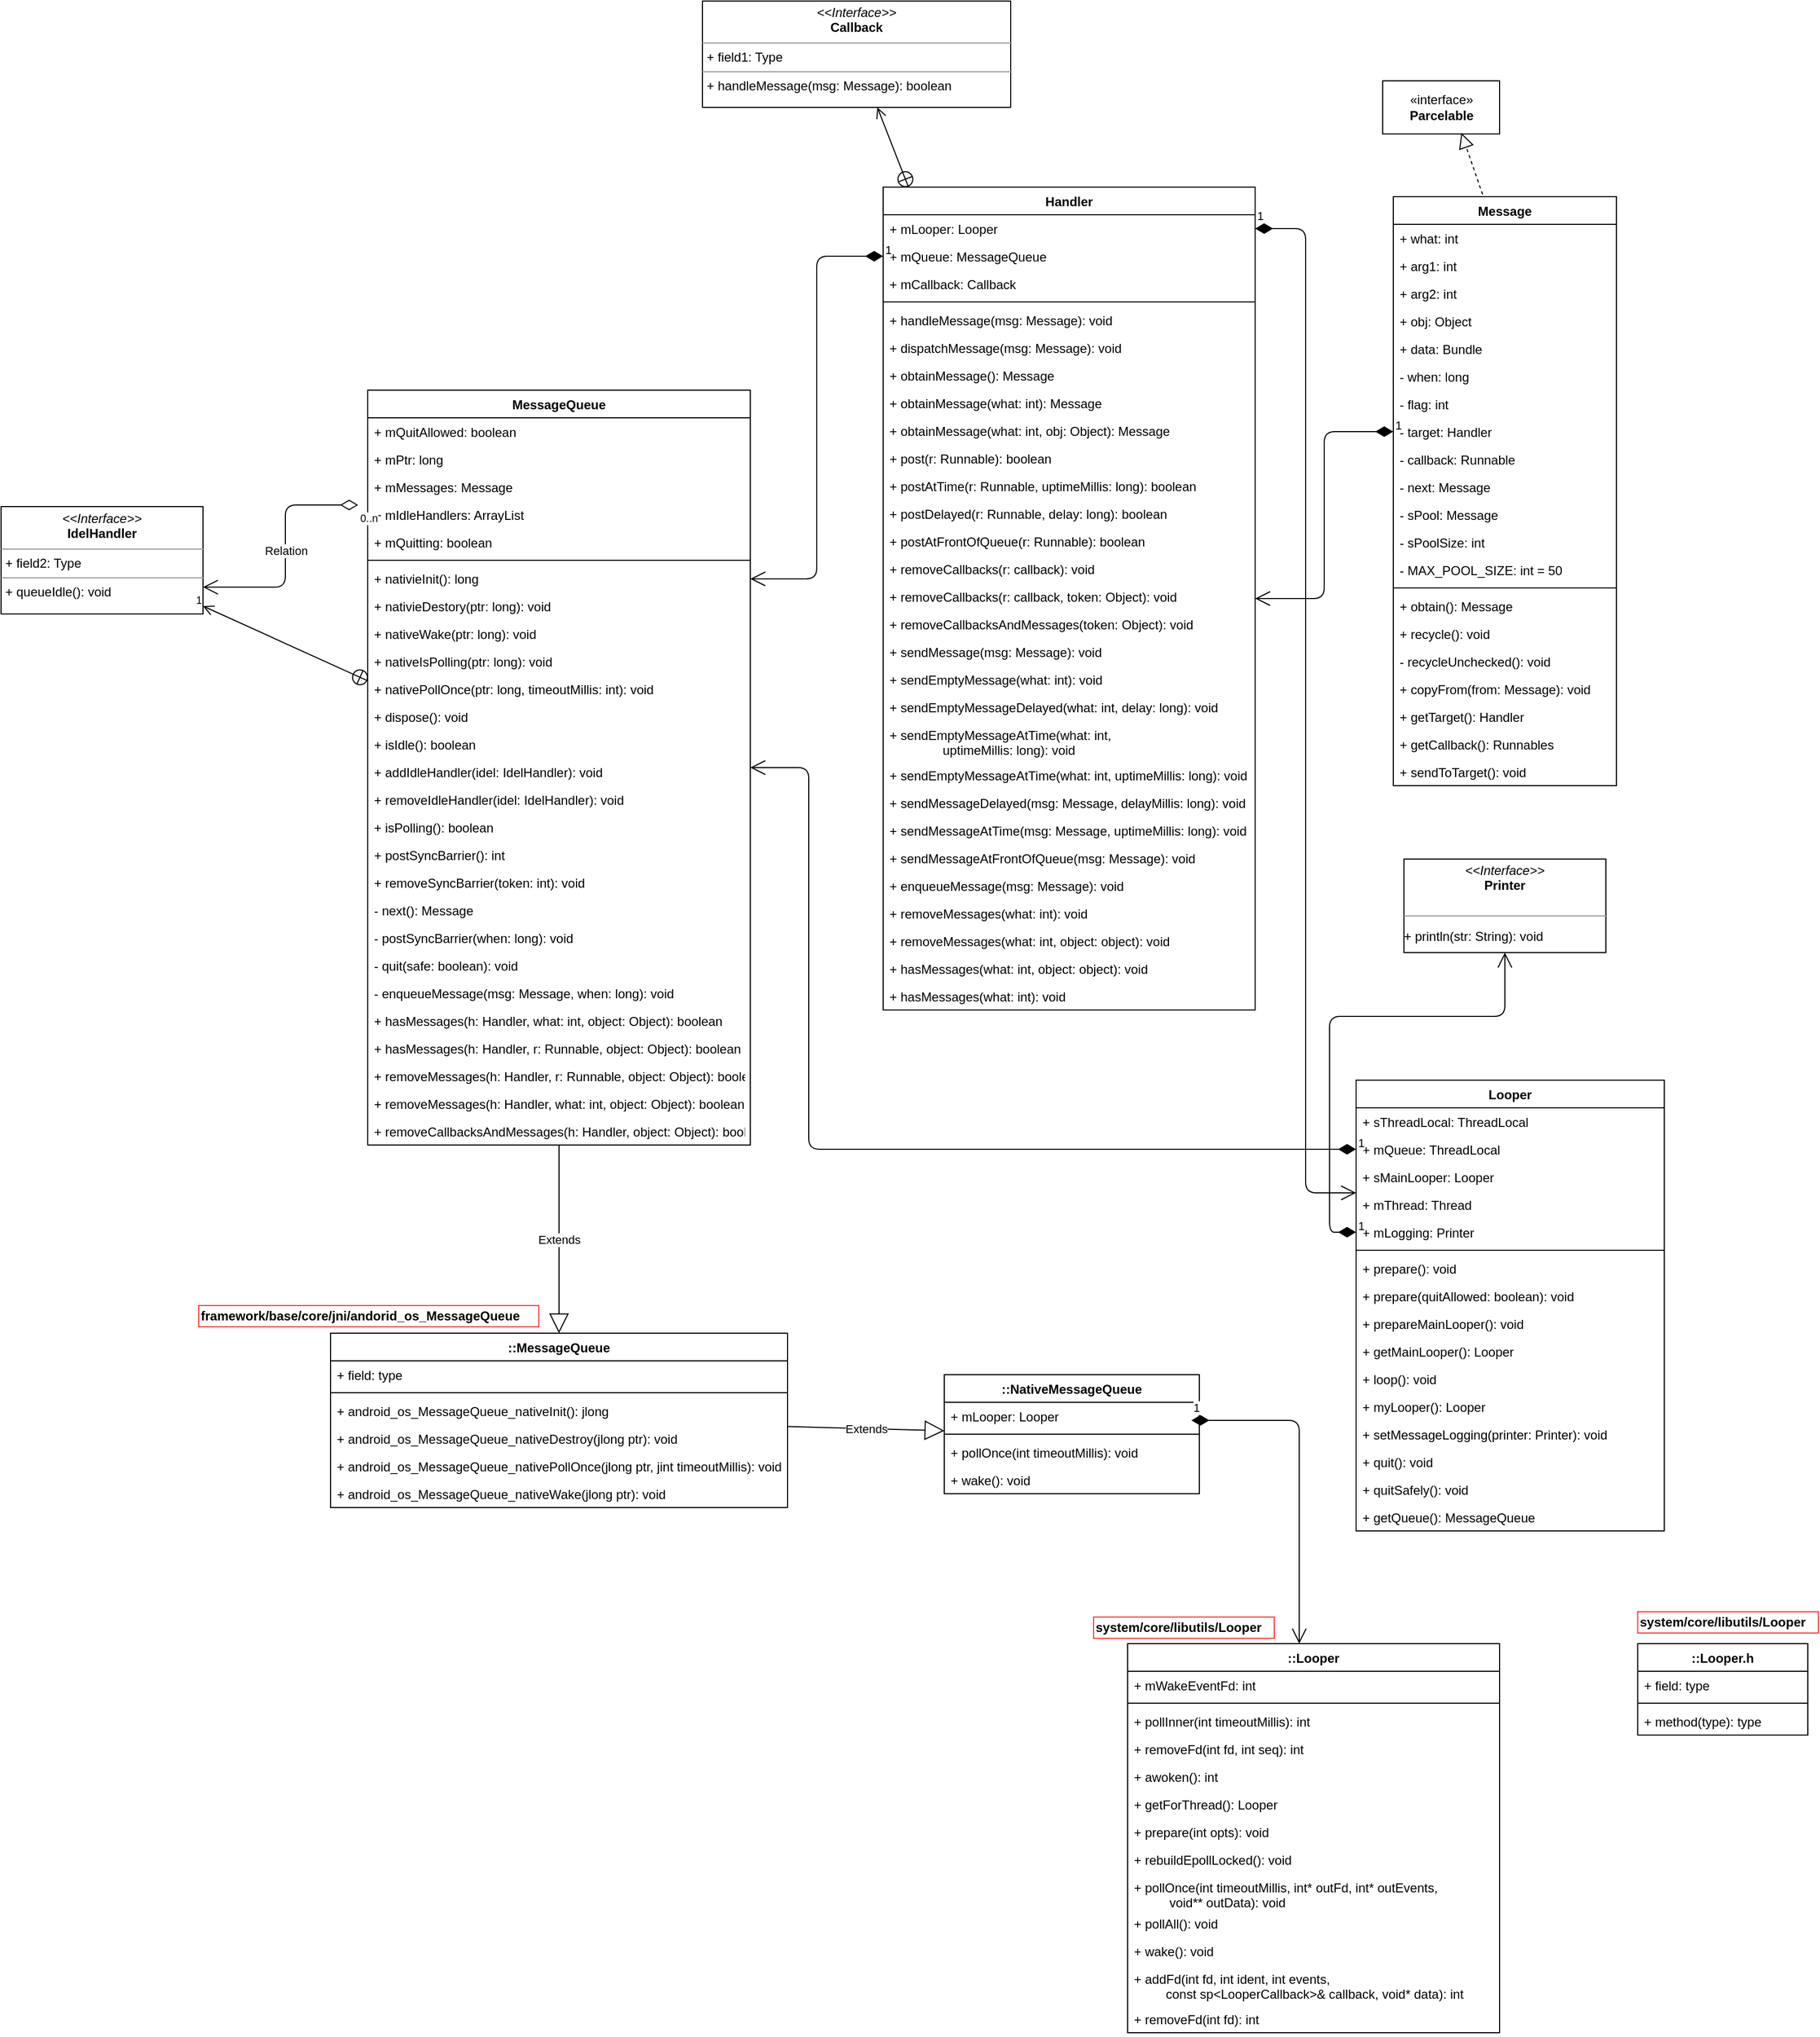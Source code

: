 <mxfile version="10.7.7" type="device"><diagram id="_y4gybsS4mkFORkBEuAh" name="Page-1"><mxGraphModel dx="2161" dy="2011" grid="1" gridSize="10" guides="1" tooltips="1" connect="1" arrows="1" fold="1" page="1" pageScale="1" pageWidth="827" pageHeight="1169" math="0" shadow="0"><root><mxCell id="0"/><mxCell id="1" parent="0"/><mxCell id="g-e6D-MaimBc_WFhMAzf-1" value="Handler" style="swimlane;fontStyle=1;align=center;verticalAlign=top;childLayout=stackLayout;horizontal=1;startSize=26;horizontalStack=0;resizeParent=1;resizeParentMax=0;resizeLast=0;collapsible=1;marginBottom=0;" vertex="1" parent="1"><mxGeometry x="70" y="30" width="350" height="774" as="geometry"/></mxCell><mxCell id="g-e6D-MaimBc_WFhMAzf-2" value="+ mLooper: Looper&#10;" style="text;strokeColor=none;fillColor=none;align=left;verticalAlign=top;spacingLeft=4;spacingRight=4;overflow=hidden;rotatable=0;points=[[0,0.5],[1,0.5]];portConstraint=eastwest;" vertex="1" parent="g-e6D-MaimBc_WFhMAzf-1"><mxGeometry y="26" width="350" height="26" as="geometry"/></mxCell><mxCell id="g-e6D-MaimBc_WFhMAzf-33" value="+ mQueue: MessageQueue&#10;" style="text;strokeColor=none;fillColor=none;align=left;verticalAlign=top;spacingLeft=4;spacingRight=4;overflow=hidden;rotatable=0;points=[[0,0.5],[1,0.5]];portConstraint=eastwest;" vertex="1" parent="g-e6D-MaimBc_WFhMAzf-1"><mxGeometry y="52" width="350" height="26" as="geometry"/></mxCell><mxCell id="g-e6D-MaimBc_WFhMAzf-34" value="+ mCallback: Callback&#10;" style="text;strokeColor=none;fillColor=none;align=left;verticalAlign=top;spacingLeft=4;spacingRight=4;overflow=hidden;rotatable=0;points=[[0,0.5],[1,0.5]];portConstraint=eastwest;" vertex="1" parent="g-e6D-MaimBc_WFhMAzf-1"><mxGeometry y="78" width="350" height="26" as="geometry"/></mxCell><mxCell id="g-e6D-MaimBc_WFhMAzf-3" value="" style="line;strokeWidth=1;fillColor=none;align=left;verticalAlign=middle;spacingTop=-1;spacingLeft=3;spacingRight=3;rotatable=0;labelPosition=right;points=[];portConstraint=eastwest;" vertex="1" parent="g-e6D-MaimBc_WFhMAzf-1"><mxGeometry y="104" width="350" height="8" as="geometry"/></mxCell><mxCell id="g-e6D-MaimBc_WFhMAzf-4" value="+ handleMessage(msg: Message): void" style="text;strokeColor=none;fillColor=none;align=left;verticalAlign=top;spacingLeft=4;spacingRight=4;overflow=hidden;rotatable=0;points=[[0,0.5],[1,0.5]];portConstraint=eastwest;" vertex="1" parent="g-e6D-MaimBc_WFhMAzf-1"><mxGeometry y="112" width="350" height="26" as="geometry"/></mxCell><mxCell id="g-e6D-MaimBc_WFhMAzf-32" value="+ dispatchMessage(msg: Message): void&#10;" style="text;strokeColor=none;fillColor=none;align=left;verticalAlign=top;spacingLeft=4;spacingRight=4;overflow=hidden;rotatable=0;points=[[0,0.5],[1,0.5]];portConstraint=eastwest;" vertex="1" parent="g-e6D-MaimBc_WFhMAzf-1"><mxGeometry y="138" width="350" height="26" as="geometry"/></mxCell><mxCell id="g-e6D-MaimBc_WFhMAzf-35" value="+ obtainMessage(): Message&#10;" style="text;strokeColor=none;fillColor=none;align=left;verticalAlign=top;spacingLeft=4;spacingRight=4;overflow=hidden;rotatable=0;points=[[0,0.5],[1,0.5]];portConstraint=eastwest;" vertex="1" parent="g-e6D-MaimBc_WFhMAzf-1"><mxGeometry y="164" width="350" height="26" as="geometry"/></mxCell><mxCell id="g-e6D-MaimBc_WFhMAzf-36" value="+ obtainMessage(what: int): Message&#10;" style="text;strokeColor=none;fillColor=none;align=left;verticalAlign=top;spacingLeft=4;spacingRight=4;overflow=hidden;rotatable=0;points=[[0,0.5],[1,0.5]];portConstraint=eastwest;" vertex="1" parent="g-e6D-MaimBc_WFhMAzf-1"><mxGeometry y="190" width="350" height="26" as="geometry"/></mxCell><mxCell id="g-e6D-MaimBc_WFhMAzf-37" value="+ obtainMessage(what: int, obj: Object): Message&#10;" style="text;strokeColor=none;fillColor=none;align=left;verticalAlign=top;spacingLeft=4;spacingRight=4;overflow=hidden;rotatable=0;points=[[0,0.5],[1,0.5]];portConstraint=eastwest;" vertex="1" parent="g-e6D-MaimBc_WFhMAzf-1"><mxGeometry y="216" width="350" height="26" as="geometry"/></mxCell><mxCell id="g-e6D-MaimBc_WFhMAzf-38" value="+ post(r: Runnable): boolean&#10;" style="text;strokeColor=none;fillColor=none;align=left;verticalAlign=top;spacingLeft=4;spacingRight=4;overflow=hidden;rotatable=0;points=[[0,0.5],[1,0.5]];portConstraint=eastwest;" vertex="1" parent="g-e6D-MaimBc_WFhMAzf-1"><mxGeometry y="242" width="350" height="26" as="geometry"/></mxCell><mxCell id="g-e6D-MaimBc_WFhMAzf-39" value="+ postAtTime(r: Runnable, uptimeMillis: long): boolean&#10;" style="text;strokeColor=none;fillColor=none;align=left;verticalAlign=top;spacingLeft=4;spacingRight=4;overflow=hidden;rotatable=0;points=[[0,0.5],[1,0.5]];portConstraint=eastwest;" vertex="1" parent="g-e6D-MaimBc_WFhMAzf-1"><mxGeometry y="268" width="350" height="26" as="geometry"/></mxCell><mxCell id="g-e6D-MaimBc_WFhMAzf-40" value="+ postDelayed(r: Runnable, delay: long): boolean&#10;" style="text;strokeColor=none;fillColor=none;align=left;verticalAlign=top;spacingLeft=4;spacingRight=4;overflow=hidden;rotatable=0;points=[[0,0.5],[1,0.5]];portConstraint=eastwest;" vertex="1" parent="g-e6D-MaimBc_WFhMAzf-1"><mxGeometry y="294" width="350" height="26" as="geometry"/></mxCell><mxCell id="g-e6D-MaimBc_WFhMAzf-41" value="+ postAtFrontOfQueue(r: Runnable): boolean&#10;" style="text;strokeColor=none;fillColor=none;align=left;verticalAlign=top;spacingLeft=4;spacingRight=4;overflow=hidden;rotatable=0;points=[[0,0.5],[1,0.5]];portConstraint=eastwest;" vertex="1" parent="g-e6D-MaimBc_WFhMAzf-1"><mxGeometry y="320" width="350" height="26" as="geometry"/></mxCell><mxCell id="g-e6D-MaimBc_WFhMAzf-42" value="+ removeCallbacks(r: callback): void&#10;" style="text;strokeColor=none;fillColor=none;align=left;verticalAlign=top;spacingLeft=4;spacingRight=4;overflow=hidden;rotatable=0;points=[[0,0.5],[1,0.5]];portConstraint=eastwest;" vertex="1" parent="g-e6D-MaimBc_WFhMAzf-1"><mxGeometry y="346" width="350" height="26" as="geometry"/></mxCell><mxCell id="g-e6D-MaimBc_WFhMAzf-43" value="+ removeCallbacks(r: callback, token: Object): void&#10;" style="text;strokeColor=none;fillColor=none;align=left;verticalAlign=top;spacingLeft=4;spacingRight=4;overflow=hidden;rotatable=0;points=[[0,0.5],[1,0.5]];portConstraint=eastwest;" vertex="1" parent="g-e6D-MaimBc_WFhMAzf-1"><mxGeometry y="372" width="350" height="26" as="geometry"/></mxCell><mxCell id="g-e6D-MaimBc_WFhMAzf-44" value="+ removeCallbacksAndMessages(token: Object): void&#10;" style="text;strokeColor=none;fillColor=none;align=left;verticalAlign=top;spacingLeft=4;spacingRight=4;overflow=hidden;rotatable=0;points=[[0,0.5],[1,0.5]];portConstraint=eastwest;" vertex="1" parent="g-e6D-MaimBc_WFhMAzf-1"><mxGeometry y="398" width="350" height="26" as="geometry"/></mxCell><mxCell id="g-e6D-MaimBc_WFhMAzf-45" value="+ sendMessage(msg: Message): void&#10;" style="text;strokeColor=none;fillColor=none;align=left;verticalAlign=top;spacingLeft=4;spacingRight=4;overflow=hidden;rotatable=0;points=[[0,0.5],[1,0.5]];portConstraint=eastwest;" vertex="1" parent="g-e6D-MaimBc_WFhMAzf-1"><mxGeometry y="424" width="350" height="26" as="geometry"/></mxCell><mxCell id="g-e6D-MaimBc_WFhMAzf-46" value="+ sendEmptyMessage(what: int): void&#10;" style="text;strokeColor=none;fillColor=none;align=left;verticalAlign=top;spacingLeft=4;spacingRight=4;overflow=hidden;rotatable=0;points=[[0,0.5],[1,0.5]];portConstraint=eastwest;" vertex="1" parent="g-e6D-MaimBc_WFhMAzf-1"><mxGeometry y="450" width="350" height="26" as="geometry"/></mxCell><mxCell id="g-e6D-MaimBc_WFhMAzf-47" value="+ sendEmptyMessageDelayed(what: int, delay: long): void&#10;" style="text;strokeColor=none;fillColor=none;align=left;verticalAlign=top;spacingLeft=4;spacingRight=4;overflow=hidden;rotatable=0;points=[[0,0.5],[1,0.5]];portConstraint=eastwest;" vertex="1" parent="g-e6D-MaimBc_WFhMAzf-1"><mxGeometry y="476" width="350" height="26" as="geometry"/></mxCell><mxCell id="g-e6D-MaimBc_WFhMAzf-48" value="+ sendEmptyMessageAtTime(what: int,&#10;               uptimeMillis: long): void&#10;" style="text;strokeColor=none;fillColor=none;align=left;verticalAlign=top;spacingLeft=4;spacingRight=4;overflow=hidden;rotatable=0;points=[[0,0.5],[1,0.5]];portConstraint=eastwest;" vertex="1" parent="g-e6D-MaimBc_WFhMAzf-1"><mxGeometry y="502" width="350" height="38" as="geometry"/></mxCell><mxCell id="g-e6D-MaimBc_WFhMAzf-49" value="+ sendEmptyMessageAtTime(what: int, uptimeMillis: long): void&#10;" style="text;strokeColor=none;fillColor=none;align=left;verticalAlign=top;spacingLeft=4;spacingRight=4;overflow=hidden;rotatable=0;points=[[0,0.5],[1,0.5]];portConstraint=eastwest;" vertex="1" parent="g-e6D-MaimBc_WFhMAzf-1"><mxGeometry y="540" width="350" height="26" as="geometry"/></mxCell><mxCell id="g-e6D-MaimBc_WFhMAzf-50" value="+ sendMessageDelayed(msg: Message, delayMillis: long): void&#10;" style="text;strokeColor=none;fillColor=none;align=left;verticalAlign=top;spacingLeft=4;spacingRight=4;overflow=hidden;rotatable=0;points=[[0,0.5],[1,0.5]];portConstraint=eastwest;" vertex="1" parent="g-e6D-MaimBc_WFhMAzf-1"><mxGeometry y="566" width="350" height="26" as="geometry"/></mxCell><mxCell id="g-e6D-MaimBc_WFhMAzf-51" value="+ sendMessageAtTime(msg: Message, uptimeMillis: long): void&#10;" style="text;strokeColor=none;fillColor=none;align=left;verticalAlign=top;spacingLeft=4;spacingRight=4;overflow=hidden;rotatable=0;points=[[0,0.5],[1,0.5]];portConstraint=eastwest;" vertex="1" parent="g-e6D-MaimBc_WFhMAzf-1"><mxGeometry y="592" width="350" height="26" as="geometry"/></mxCell><mxCell id="g-e6D-MaimBc_WFhMAzf-52" value="+ sendMessageAtFrontOfQueue(msg: Message): void&#10;" style="text;strokeColor=none;fillColor=none;align=left;verticalAlign=top;spacingLeft=4;spacingRight=4;overflow=hidden;rotatable=0;points=[[0,0.5],[1,0.5]];portConstraint=eastwest;" vertex="1" parent="g-e6D-MaimBc_WFhMAzf-1"><mxGeometry y="618" width="350" height="26" as="geometry"/></mxCell><mxCell id="g-e6D-MaimBc_WFhMAzf-53" value="+ enqueueMessage(msg: Message): void&#10;" style="text;strokeColor=none;fillColor=none;align=left;verticalAlign=top;spacingLeft=4;spacingRight=4;overflow=hidden;rotatable=0;points=[[0,0.5],[1,0.5]];portConstraint=eastwest;" vertex="1" parent="g-e6D-MaimBc_WFhMAzf-1"><mxGeometry y="644" width="350" height="26" as="geometry"/></mxCell><mxCell id="g-e6D-MaimBc_WFhMAzf-54" value="+ removeMessages(what: int): void&#10;" style="text;strokeColor=none;fillColor=none;align=left;verticalAlign=top;spacingLeft=4;spacingRight=4;overflow=hidden;rotatable=0;points=[[0,0.5],[1,0.5]];portConstraint=eastwest;" vertex="1" parent="g-e6D-MaimBc_WFhMAzf-1"><mxGeometry y="670" width="350" height="26" as="geometry"/></mxCell><mxCell id="g-e6D-MaimBc_WFhMAzf-55" value="+ removeMessages(what: int, object: object): void&#10;" style="text;strokeColor=none;fillColor=none;align=left;verticalAlign=top;spacingLeft=4;spacingRight=4;overflow=hidden;rotatable=0;points=[[0,0.5],[1,0.5]];portConstraint=eastwest;" vertex="1" parent="g-e6D-MaimBc_WFhMAzf-1"><mxGeometry y="696" width="350" height="26" as="geometry"/></mxCell><mxCell id="g-e6D-MaimBc_WFhMAzf-56" value="+ hasMessages(what: int, object: object): void&#10;" style="text;strokeColor=none;fillColor=none;align=left;verticalAlign=top;spacingLeft=4;spacingRight=4;overflow=hidden;rotatable=0;points=[[0,0.5],[1,0.5]];portConstraint=eastwest;" vertex="1" parent="g-e6D-MaimBc_WFhMAzf-1"><mxGeometry y="722" width="350" height="26" as="geometry"/></mxCell><mxCell id="g-e6D-MaimBc_WFhMAzf-57" value="+ hasMessages(what: int): void&#10;" style="text;strokeColor=none;fillColor=none;align=left;verticalAlign=top;spacingLeft=4;spacingRight=4;overflow=hidden;rotatable=0;points=[[0,0.5],[1,0.5]];portConstraint=eastwest;" vertex="1" parent="g-e6D-MaimBc_WFhMAzf-1"><mxGeometry y="748" width="350" height="26" as="geometry"/></mxCell><mxCell id="g-e6D-MaimBc_WFhMAzf-5" value="Message" style="swimlane;fontStyle=1;align=center;verticalAlign=top;childLayout=stackLayout;horizontal=1;startSize=26;horizontalStack=0;resizeParent=1;resizeParentMax=0;resizeLast=0;collapsible=1;marginBottom=0;" vertex="1" parent="1"><mxGeometry x="550" y="39" width="210" height="554" as="geometry"/></mxCell><mxCell id="g-e6D-MaimBc_WFhMAzf-6" value="+ what: int" style="text;strokeColor=none;fillColor=none;align=left;verticalAlign=top;spacingLeft=4;spacingRight=4;overflow=hidden;rotatable=0;points=[[0,0.5],[1,0.5]];portConstraint=eastwest;" vertex="1" parent="g-e6D-MaimBc_WFhMAzf-5"><mxGeometry y="26" width="210" height="26" as="geometry"/></mxCell><mxCell id="g-e6D-MaimBc_WFhMAzf-58" value="+ arg1: int" style="text;strokeColor=none;fillColor=none;align=left;verticalAlign=top;spacingLeft=4;spacingRight=4;overflow=hidden;rotatable=0;points=[[0,0.5],[1,0.5]];portConstraint=eastwest;" vertex="1" parent="g-e6D-MaimBc_WFhMAzf-5"><mxGeometry y="52" width="210" height="26" as="geometry"/></mxCell><mxCell id="g-e6D-MaimBc_WFhMAzf-59" value="+ arg2: int" style="text;strokeColor=none;fillColor=none;align=left;verticalAlign=top;spacingLeft=4;spacingRight=4;overflow=hidden;rotatable=0;points=[[0,0.5],[1,0.5]];portConstraint=eastwest;" vertex="1" parent="g-e6D-MaimBc_WFhMAzf-5"><mxGeometry y="78" width="210" height="26" as="geometry"/></mxCell><mxCell id="g-e6D-MaimBc_WFhMAzf-60" value="+ obj: Object" style="text;strokeColor=none;fillColor=none;align=left;verticalAlign=top;spacingLeft=4;spacingRight=4;overflow=hidden;rotatable=0;points=[[0,0.5],[1,0.5]];portConstraint=eastwest;" vertex="1" parent="g-e6D-MaimBc_WFhMAzf-5"><mxGeometry y="104" width="210" height="26" as="geometry"/></mxCell><mxCell id="g-e6D-MaimBc_WFhMAzf-75" value="+ data: Bundle&#10;" style="text;strokeColor=none;fillColor=none;align=left;verticalAlign=top;spacingLeft=4;spacingRight=4;overflow=hidden;rotatable=0;points=[[0,0.5],[1,0.5]];portConstraint=eastwest;" vertex="1" parent="g-e6D-MaimBc_WFhMAzf-5"><mxGeometry y="130" width="210" height="26" as="geometry"/></mxCell><mxCell id="g-e6D-MaimBc_WFhMAzf-61" value="- when: long" style="text;strokeColor=none;fillColor=none;align=left;verticalAlign=top;spacingLeft=4;spacingRight=4;overflow=hidden;rotatable=0;points=[[0,0.5],[1,0.5]];portConstraint=eastwest;" vertex="1" parent="g-e6D-MaimBc_WFhMAzf-5"><mxGeometry y="156" width="210" height="26" as="geometry"/></mxCell><mxCell id="g-e6D-MaimBc_WFhMAzf-62" value="- flag: int" style="text;strokeColor=none;fillColor=none;align=left;verticalAlign=top;spacingLeft=4;spacingRight=4;overflow=hidden;rotatable=0;points=[[0,0.5],[1,0.5]];portConstraint=eastwest;" vertex="1" parent="g-e6D-MaimBc_WFhMAzf-5"><mxGeometry y="182" width="210" height="26" as="geometry"/></mxCell><mxCell id="g-e6D-MaimBc_WFhMAzf-63" value="- target: Handler" style="text;strokeColor=none;fillColor=none;align=left;verticalAlign=top;spacingLeft=4;spacingRight=4;overflow=hidden;rotatable=0;points=[[0,0.5],[1,0.5]];portConstraint=eastwest;" vertex="1" parent="g-e6D-MaimBc_WFhMAzf-5"><mxGeometry y="208" width="210" height="26" as="geometry"/></mxCell><mxCell id="g-e6D-MaimBc_WFhMAzf-64" value="- callback: Runnable" style="text;strokeColor=none;fillColor=none;align=left;verticalAlign=top;spacingLeft=4;spacingRight=4;overflow=hidden;rotatable=0;points=[[0,0.5],[1,0.5]];portConstraint=eastwest;" vertex="1" parent="g-e6D-MaimBc_WFhMAzf-5"><mxGeometry y="234" width="210" height="26" as="geometry"/></mxCell><mxCell id="g-e6D-MaimBc_WFhMAzf-65" value="- next: Message" style="text;strokeColor=none;fillColor=none;align=left;verticalAlign=top;spacingLeft=4;spacingRight=4;overflow=hidden;rotatable=0;points=[[0,0.5],[1,0.5]];portConstraint=eastwest;" vertex="1" parent="g-e6D-MaimBc_WFhMAzf-5"><mxGeometry y="260" width="210" height="26" as="geometry"/></mxCell><mxCell id="g-e6D-MaimBc_WFhMAzf-66" value="- sPool: Message" style="text;strokeColor=none;fillColor=none;align=left;verticalAlign=top;spacingLeft=4;spacingRight=4;overflow=hidden;rotatable=0;points=[[0,0.5],[1,0.5]];portConstraint=eastwest;" vertex="1" parent="g-e6D-MaimBc_WFhMAzf-5"><mxGeometry y="286" width="210" height="26" as="geometry"/></mxCell><mxCell id="g-e6D-MaimBc_WFhMAzf-67" value="- sPoolSize: int" style="text;strokeColor=none;fillColor=none;align=left;verticalAlign=top;spacingLeft=4;spacingRight=4;overflow=hidden;rotatable=0;points=[[0,0.5],[1,0.5]];portConstraint=eastwest;" vertex="1" parent="g-e6D-MaimBc_WFhMAzf-5"><mxGeometry y="312" width="210" height="26" as="geometry"/></mxCell><mxCell id="g-e6D-MaimBc_WFhMAzf-68" value="- MAX_POOL_SIZE: int = 50" style="text;strokeColor=none;fillColor=none;align=left;verticalAlign=top;spacingLeft=4;spacingRight=4;overflow=hidden;rotatable=0;points=[[0,0.5],[1,0.5]];portConstraint=eastwest;" vertex="1" parent="g-e6D-MaimBc_WFhMAzf-5"><mxGeometry y="338" width="210" height="26" as="geometry"/></mxCell><mxCell id="g-e6D-MaimBc_WFhMAzf-7" value="" style="line;strokeWidth=1;fillColor=none;align=left;verticalAlign=middle;spacingTop=-1;spacingLeft=3;spacingRight=3;rotatable=0;labelPosition=right;points=[];portConstraint=eastwest;" vertex="1" parent="g-e6D-MaimBc_WFhMAzf-5"><mxGeometry y="364" width="210" height="8" as="geometry"/></mxCell><mxCell id="g-e6D-MaimBc_WFhMAzf-8" value="+ obtain(): Message&#10;" style="text;strokeColor=none;fillColor=none;align=left;verticalAlign=top;spacingLeft=4;spacingRight=4;overflow=hidden;rotatable=0;points=[[0,0.5],[1,0.5]];portConstraint=eastwest;" vertex="1" parent="g-e6D-MaimBc_WFhMAzf-5"><mxGeometry y="372" width="210" height="26" as="geometry"/></mxCell><mxCell id="g-e6D-MaimBc_WFhMAzf-69" value="+ recycle(): void&#10;" style="text;strokeColor=none;fillColor=none;align=left;verticalAlign=top;spacingLeft=4;spacingRight=4;overflow=hidden;rotatable=0;points=[[0,0.5],[1,0.5]];portConstraint=eastwest;" vertex="1" parent="g-e6D-MaimBc_WFhMAzf-5"><mxGeometry y="398" width="210" height="26" as="geometry"/></mxCell><mxCell id="g-e6D-MaimBc_WFhMAzf-70" value="- recycleUnchecked(): void&#10;" style="text;strokeColor=none;fillColor=none;align=left;verticalAlign=top;spacingLeft=4;spacingRight=4;overflow=hidden;rotatable=0;points=[[0,0.5],[1,0.5]];portConstraint=eastwest;" vertex="1" parent="g-e6D-MaimBc_WFhMAzf-5"><mxGeometry y="424" width="210" height="26" as="geometry"/></mxCell><mxCell id="g-e6D-MaimBc_WFhMAzf-72" value="+ copyFrom(from: Message): void&#10;" style="text;strokeColor=none;fillColor=none;align=left;verticalAlign=top;spacingLeft=4;spacingRight=4;overflow=hidden;rotatable=0;points=[[0,0.5],[1,0.5]];portConstraint=eastwest;" vertex="1" parent="g-e6D-MaimBc_WFhMAzf-5"><mxGeometry y="450" width="210" height="26" as="geometry"/></mxCell><mxCell id="g-e6D-MaimBc_WFhMAzf-73" value="+ getTarget(): Handler&#10;" style="text;strokeColor=none;fillColor=none;align=left;verticalAlign=top;spacingLeft=4;spacingRight=4;overflow=hidden;rotatable=0;points=[[0,0.5],[1,0.5]];portConstraint=eastwest;" vertex="1" parent="g-e6D-MaimBc_WFhMAzf-5"><mxGeometry y="476" width="210" height="26" as="geometry"/></mxCell><mxCell id="g-e6D-MaimBc_WFhMAzf-74" value="+ getCallback(): Runnables&#10;" style="text;strokeColor=none;fillColor=none;align=left;verticalAlign=top;spacingLeft=4;spacingRight=4;overflow=hidden;rotatable=0;points=[[0,0.5],[1,0.5]];portConstraint=eastwest;" vertex="1" parent="g-e6D-MaimBc_WFhMAzf-5"><mxGeometry y="502" width="210" height="26" as="geometry"/></mxCell><mxCell id="g-e6D-MaimBc_WFhMAzf-76" value="+ sendToTarget(): void&#10;" style="text;strokeColor=none;fillColor=none;align=left;verticalAlign=top;spacingLeft=4;spacingRight=4;overflow=hidden;rotatable=0;points=[[0,0.5],[1,0.5]];portConstraint=eastwest;" vertex="1" parent="g-e6D-MaimBc_WFhMAzf-5"><mxGeometry y="528" width="210" height="26" as="geometry"/></mxCell><mxCell id="g-e6D-MaimBc_WFhMAzf-9" value="MessageQueue" style="swimlane;fontStyle=1;align=center;verticalAlign=top;childLayout=stackLayout;horizontal=1;startSize=26;horizontalStack=0;resizeParent=1;resizeParentMax=0;resizeLast=0;collapsible=1;marginBottom=0;" vertex="1" parent="1"><mxGeometry x="-415" y="221" width="360" height="710" as="geometry"/></mxCell><mxCell id="g-e6D-MaimBc_WFhMAzf-10" value="+ mQuitAllowed: boolean&#10;" style="text;strokeColor=none;fillColor=none;align=left;verticalAlign=top;spacingLeft=4;spacingRight=4;overflow=hidden;rotatable=0;points=[[0,0.5],[1,0.5]];portConstraint=eastwest;" vertex="1" parent="g-e6D-MaimBc_WFhMAzf-9"><mxGeometry y="26" width="360" height="26" as="geometry"/></mxCell><mxCell id="g-e6D-MaimBc_WFhMAzf-82" value="+ mPtr: long&#10;" style="text;strokeColor=none;fillColor=none;align=left;verticalAlign=top;spacingLeft=4;spacingRight=4;overflow=hidden;rotatable=0;points=[[0,0.5],[1,0.5]];portConstraint=eastwest;" vertex="1" parent="g-e6D-MaimBc_WFhMAzf-9"><mxGeometry y="52" width="360" height="26" as="geometry"/></mxCell><mxCell id="g-e6D-MaimBc_WFhMAzf-83" value="+ mMessages: Message&#10;" style="text;strokeColor=none;fillColor=none;align=left;verticalAlign=top;spacingLeft=4;spacingRight=4;overflow=hidden;rotatable=0;points=[[0,0.5],[1,0.5]];portConstraint=eastwest;" vertex="1" parent="g-e6D-MaimBc_WFhMAzf-9"><mxGeometry y="78" width="360" height="26" as="geometry"/></mxCell><mxCell id="g-e6D-MaimBc_WFhMAzf-90" value="+ mIdleHandlers: ArrayList&#10;" style="text;strokeColor=none;fillColor=none;align=left;verticalAlign=top;spacingLeft=4;spacingRight=4;overflow=hidden;rotatable=0;points=[[0,0.5],[1,0.5]];portConstraint=eastwest;" vertex="1" parent="g-e6D-MaimBc_WFhMAzf-9"><mxGeometry y="104" width="360" height="26" as="geometry"/></mxCell><mxCell id="g-e6D-MaimBc_WFhMAzf-86" value="+ mQuitting: boolean&#10;" style="text;strokeColor=none;fillColor=none;align=left;verticalAlign=top;spacingLeft=4;spacingRight=4;overflow=hidden;rotatable=0;points=[[0,0.5],[1,0.5]];portConstraint=eastwest;" vertex="1" parent="g-e6D-MaimBc_WFhMAzf-9"><mxGeometry y="130" width="360" height="26" as="geometry"/></mxCell><mxCell id="g-e6D-MaimBc_WFhMAzf-11" value="" style="line;strokeWidth=1;fillColor=none;align=left;verticalAlign=middle;spacingTop=-1;spacingLeft=3;spacingRight=3;rotatable=0;labelPosition=right;points=[];portConstraint=eastwest;" vertex="1" parent="g-e6D-MaimBc_WFhMAzf-9"><mxGeometry y="156" width="360" height="8" as="geometry"/></mxCell><mxCell id="g-e6D-MaimBc_WFhMAzf-12" value="+ nativieInit(): long" style="text;strokeColor=none;fillColor=none;align=left;verticalAlign=top;spacingLeft=4;spacingRight=4;overflow=hidden;rotatable=0;points=[[0,0.5],[1,0.5]];portConstraint=eastwest;" vertex="1" parent="g-e6D-MaimBc_WFhMAzf-9"><mxGeometry y="164" width="360" height="26" as="geometry"/></mxCell><mxCell id="g-e6D-MaimBc_WFhMAzf-91" value="+ nativieDestory(ptr: long): void" style="text;strokeColor=none;fillColor=none;align=left;verticalAlign=top;spacingLeft=4;spacingRight=4;overflow=hidden;rotatable=0;points=[[0,0.5],[1,0.5]];portConstraint=eastwest;" vertex="1" parent="g-e6D-MaimBc_WFhMAzf-9"><mxGeometry y="190" width="360" height="26" as="geometry"/></mxCell><mxCell id="g-e6D-MaimBc_WFhMAzf-93" value="+ nativeWake(ptr: long): void&#10;" style="text;strokeColor=none;fillColor=none;align=left;verticalAlign=top;spacingLeft=4;spacingRight=4;overflow=hidden;rotatable=0;points=[[0,0.5],[1,0.5]];portConstraint=eastwest;" vertex="1" parent="g-e6D-MaimBc_WFhMAzf-9"><mxGeometry y="216" width="360" height="26" as="geometry"/></mxCell><mxCell id="g-e6D-MaimBc_WFhMAzf-94" value="+ nativeIsPolling(ptr: long): void&#10;" style="text;strokeColor=none;fillColor=none;align=left;verticalAlign=top;spacingLeft=4;spacingRight=4;overflow=hidden;rotatable=0;points=[[0,0.5],[1,0.5]];portConstraint=eastwest;" vertex="1" parent="g-e6D-MaimBc_WFhMAzf-9"><mxGeometry y="242" width="360" height="26" as="geometry"/></mxCell><mxCell id="g-e6D-MaimBc_WFhMAzf-92" value="+ nativePollOnce(ptr: long, timeoutMillis: int): void&#10;" style="text;strokeColor=none;fillColor=none;align=left;verticalAlign=top;spacingLeft=4;spacingRight=4;overflow=hidden;rotatable=0;points=[[0,0.5],[1,0.5]];portConstraint=eastwest;" vertex="1" parent="g-e6D-MaimBc_WFhMAzf-9"><mxGeometry y="268" width="360" height="26" as="geometry"/></mxCell><mxCell id="g-e6D-MaimBc_WFhMAzf-95" value="+ dispose(): void&#10;" style="text;strokeColor=none;fillColor=none;align=left;verticalAlign=top;spacingLeft=4;spacingRight=4;overflow=hidden;rotatable=0;points=[[0,0.5],[1,0.5]];portConstraint=eastwest;" vertex="1" parent="g-e6D-MaimBc_WFhMAzf-9"><mxGeometry y="294" width="360" height="26" as="geometry"/></mxCell><mxCell id="g-e6D-MaimBc_WFhMAzf-96" value="+ isIdle(): boolean&#10;" style="text;strokeColor=none;fillColor=none;align=left;verticalAlign=top;spacingLeft=4;spacingRight=4;overflow=hidden;rotatable=0;points=[[0,0.5],[1,0.5]];portConstraint=eastwest;" vertex="1" parent="g-e6D-MaimBc_WFhMAzf-9"><mxGeometry y="320" width="360" height="26" as="geometry"/></mxCell><mxCell id="g-e6D-MaimBc_WFhMAzf-97" value="+ addIdleHandler(idel: IdelHandler): void&#10;" style="text;strokeColor=none;fillColor=none;align=left;verticalAlign=top;spacingLeft=4;spacingRight=4;overflow=hidden;rotatable=0;points=[[0,0.5],[1,0.5]];portConstraint=eastwest;" vertex="1" parent="g-e6D-MaimBc_WFhMAzf-9"><mxGeometry y="346" width="360" height="26" as="geometry"/></mxCell><mxCell id="g-e6D-MaimBc_WFhMAzf-98" value="+ removeIdleHandler(idel: IdelHandler): void&#10;" style="text;strokeColor=none;fillColor=none;align=left;verticalAlign=top;spacingLeft=4;spacingRight=4;overflow=hidden;rotatable=0;points=[[0,0.5],[1,0.5]];portConstraint=eastwest;" vertex="1" parent="g-e6D-MaimBc_WFhMAzf-9"><mxGeometry y="372" width="360" height="26" as="geometry"/></mxCell><mxCell id="g-e6D-MaimBc_WFhMAzf-99" value="+ isPolling(): boolean&#10;" style="text;strokeColor=none;fillColor=none;align=left;verticalAlign=top;spacingLeft=4;spacingRight=4;overflow=hidden;rotatable=0;points=[[0,0.5],[1,0.5]];portConstraint=eastwest;" vertex="1" parent="g-e6D-MaimBc_WFhMAzf-9"><mxGeometry y="398" width="360" height="26" as="geometry"/></mxCell><mxCell id="g-e6D-MaimBc_WFhMAzf-104" value="+ postSyncBarrier(): int&#10;" style="text;strokeColor=none;fillColor=none;align=left;verticalAlign=top;spacingLeft=4;spacingRight=4;overflow=hidden;rotatable=0;points=[[0,0.5],[1,0.5]];portConstraint=eastwest;" vertex="1" parent="g-e6D-MaimBc_WFhMAzf-9"><mxGeometry y="424" width="360" height="26" as="geometry"/></mxCell><mxCell id="g-e6D-MaimBc_WFhMAzf-105" value="+ removeSyncBarrier(token: int): void&#10;" style="text;strokeColor=none;fillColor=none;align=left;verticalAlign=top;spacingLeft=4;spacingRight=4;overflow=hidden;rotatable=0;points=[[0,0.5],[1,0.5]];portConstraint=eastwest;" vertex="1" parent="g-e6D-MaimBc_WFhMAzf-9"><mxGeometry y="450" width="360" height="26" as="geometry"/></mxCell><mxCell id="g-e6D-MaimBc_WFhMAzf-100" value="- next(): Message&#10;" style="text;strokeColor=none;fillColor=none;align=left;verticalAlign=top;spacingLeft=4;spacingRight=4;overflow=hidden;rotatable=0;points=[[0,0.5],[1,0.5]];portConstraint=eastwest;" vertex="1" parent="g-e6D-MaimBc_WFhMAzf-9"><mxGeometry y="476" width="360" height="26" as="geometry"/></mxCell><mxCell id="g-e6D-MaimBc_WFhMAzf-101" value="- postSyncBarrier(when: long): void&#10;" style="text;strokeColor=none;fillColor=none;align=left;verticalAlign=top;spacingLeft=4;spacingRight=4;overflow=hidden;rotatable=0;points=[[0,0.5],[1,0.5]];portConstraint=eastwest;" vertex="1" parent="g-e6D-MaimBc_WFhMAzf-9"><mxGeometry y="502" width="360" height="26" as="geometry"/></mxCell><mxCell id="g-e6D-MaimBc_WFhMAzf-103" value="- quit(safe: boolean): void&#10;" style="text;strokeColor=none;fillColor=none;align=left;verticalAlign=top;spacingLeft=4;spacingRight=4;overflow=hidden;rotatable=0;points=[[0,0.5],[1,0.5]];portConstraint=eastwest;" vertex="1" parent="g-e6D-MaimBc_WFhMAzf-9"><mxGeometry y="528" width="360" height="26" as="geometry"/></mxCell><mxCell id="g-e6D-MaimBc_WFhMAzf-102" value="- enqueueMessage(msg: Message, when: long): void&#10;" style="text;strokeColor=none;fillColor=none;align=left;verticalAlign=top;spacingLeft=4;spacingRight=4;overflow=hidden;rotatable=0;points=[[0,0.5],[1,0.5]];portConstraint=eastwest;" vertex="1" parent="g-e6D-MaimBc_WFhMAzf-9"><mxGeometry y="554" width="360" height="26" as="geometry"/></mxCell><mxCell id="g-e6D-MaimBc_WFhMAzf-106" value="+ hasMessages(h: Handler, what: int, object: Object): boolean&#10;" style="text;strokeColor=none;fillColor=none;align=left;verticalAlign=top;spacingLeft=4;spacingRight=4;overflow=hidden;rotatable=0;points=[[0,0.5],[1,0.5]];portConstraint=eastwest;" vertex="1" parent="g-e6D-MaimBc_WFhMAzf-9"><mxGeometry y="580" width="360" height="26" as="geometry"/></mxCell><mxCell id="g-e6D-MaimBc_WFhMAzf-107" value="+ hasMessages(h: Handler, r: Runnable, object: Object): boolean&#10;" style="text;strokeColor=none;fillColor=none;align=left;verticalAlign=top;spacingLeft=4;spacingRight=4;overflow=hidden;rotatable=0;points=[[0,0.5],[1,0.5]];portConstraint=eastwest;" vertex="1" parent="g-e6D-MaimBc_WFhMAzf-9"><mxGeometry y="606" width="360" height="26" as="geometry"/></mxCell><mxCell id="g-e6D-MaimBc_WFhMAzf-110" value="+ removeMessages(h: Handler, r: Runnable, object: Object): boolean&#10;" style="text;strokeColor=none;fillColor=none;align=left;verticalAlign=top;spacingLeft=4;spacingRight=4;overflow=hidden;rotatable=0;points=[[0,0.5],[1,0.5]];portConstraint=eastwest;" vertex="1" parent="g-e6D-MaimBc_WFhMAzf-9"><mxGeometry y="632" width="360" height="26" as="geometry"/></mxCell><mxCell id="g-e6D-MaimBc_WFhMAzf-109" value="+ removeMessages(h: Handler, what: int, object: Object): boolean&#10;" style="text;strokeColor=none;fillColor=none;align=left;verticalAlign=top;spacingLeft=4;spacingRight=4;overflow=hidden;rotatable=0;points=[[0,0.5],[1,0.5]];portConstraint=eastwest;" vertex="1" parent="g-e6D-MaimBc_WFhMAzf-9"><mxGeometry y="658" width="360" height="26" as="geometry"/></mxCell><mxCell id="g-e6D-MaimBc_WFhMAzf-111" value="+ removeCallbacksAndMessages(h: Handler, object: Object): boolean&#10;" style="text;strokeColor=none;fillColor=none;align=left;verticalAlign=top;spacingLeft=4;spacingRight=4;overflow=hidden;rotatable=0;points=[[0,0.5],[1,0.5]];portConstraint=eastwest;" vertex="1" parent="g-e6D-MaimBc_WFhMAzf-9"><mxGeometry y="684" width="360" height="26" as="geometry"/></mxCell><mxCell id="g-e6D-MaimBc_WFhMAzf-13" value="Looper" style="swimlane;fontStyle=1;align=center;verticalAlign=top;childLayout=stackLayout;horizontal=1;startSize=26;horizontalStack=0;resizeParent=1;resizeParentMax=0;resizeLast=0;collapsible=1;marginBottom=0;" vertex="1" parent="1"><mxGeometry x="515" y="870" width="290" height="424" as="geometry"/></mxCell><mxCell id="g-e6D-MaimBc_WFhMAzf-14" value="+ sThreadLocal: ThreadLocal&#10;" style="text;strokeColor=none;fillColor=none;align=left;verticalAlign=top;spacingLeft=4;spacingRight=4;overflow=hidden;rotatable=0;points=[[0,0.5],[1,0.5]];portConstraint=eastwest;" vertex="1" parent="g-e6D-MaimBc_WFhMAzf-13"><mxGeometry y="26" width="290" height="26" as="geometry"/></mxCell><mxCell id="g-e6D-MaimBc_WFhMAzf-112" value="+ mQueue: ThreadLocal&#10;" style="text;strokeColor=none;fillColor=none;align=left;verticalAlign=top;spacingLeft=4;spacingRight=4;overflow=hidden;rotatable=0;points=[[0,0.5],[1,0.5]];portConstraint=eastwest;" vertex="1" parent="g-e6D-MaimBc_WFhMAzf-13"><mxGeometry y="52" width="290" height="26" as="geometry"/></mxCell><mxCell id="g-e6D-MaimBc_WFhMAzf-113" value="+ sMainLooper: Looper&#10;" style="text;strokeColor=none;fillColor=none;align=left;verticalAlign=top;spacingLeft=4;spacingRight=4;overflow=hidden;rotatable=0;points=[[0,0.5],[1,0.5]];portConstraint=eastwest;" vertex="1" parent="g-e6D-MaimBc_WFhMAzf-13"><mxGeometry y="78" width="290" height="26" as="geometry"/></mxCell><mxCell id="g-e6D-MaimBc_WFhMAzf-114" value="+ mThread: Thread&#10;" style="text;strokeColor=none;fillColor=none;align=left;verticalAlign=top;spacingLeft=4;spacingRight=4;overflow=hidden;rotatable=0;points=[[0,0.5],[1,0.5]];portConstraint=eastwest;" vertex="1" parent="g-e6D-MaimBc_WFhMAzf-13"><mxGeometry y="104" width="290" height="26" as="geometry"/></mxCell><mxCell id="g-e6D-MaimBc_WFhMAzf-115" value="+ mLogging: Printer&#10;" style="text;strokeColor=none;fillColor=none;align=left;verticalAlign=top;spacingLeft=4;spacingRight=4;overflow=hidden;rotatable=0;points=[[0,0.5],[1,0.5]];portConstraint=eastwest;" vertex="1" parent="g-e6D-MaimBc_WFhMAzf-13"><mxGeometry y="130" width="290" height="26" as="geometry"/></mxCell><mxCell id="g-e6D-MaimBc_WFhMAzf-15" value="" style="line;strokeWidth=1;fillColor=none;align=left;verticalAlign=middle;spacingTop=-1;spacingLeft=3;spacingRight=3;rotatable=0;labelPosition=right;points=[];portConstraint=eastwest;" vertex="1" parent="g-e6D-MaimBc_WFhMAzf-13"><mxGeometry y="156" width="290" height="8" as="geometry"/></mxCell><mxCell id="g-e6D-MaimBc_WFhMAzf-16" value="+ prepare(): void&#10;" style="text;strokeColor=none;fillColor=none;align=left;verticalAlign=top;spacingLeft=4;spacingRight=4;overflow=hidden;rotatable=0;points=[[0,0.5],[1,0.5]];portConstraint=eastwest;" vertex="1" parent="g-e6D-MaimBc_WFhMAzf-13"><mxGeometry y="164" width="290" height="26" as="geometry"/></mxCell><mxCell id="g-e6D-MaimBc_WFhMAzf-119" value="+ prepare(quitAllowed: boolean): void&#10;" style="text;strokeColor=none;fillColor=none;align=left;verticalAlign=top;spacingLeft=4;spacingRight=4;overflow=hidden;rotatable=0;points=[[0,0.5],[1,0.5]];portConstraint=eastwest;" vertex="1" parent="g-e6D-MaimBc_WFhMAzf-13"><mxGeometry y="190" width="290" height="26" as="geometry"/></mxCell><mxCell id="g-e6D-MaimBc_WFhMAzf-120" value="+ prepareMainLooper(): void&#10;" style="text;strokeColor=none;fillColor=none;align=left;verticalAlign=top;spacingLeft=4;spacingRight=4;overflow=hidden;rotatable=0;points=[[0,0.5],[1,0.5]];portConstraint=eastwest;" vertex="1" parent="g-e6D-MaimBc_WFhMAzf-13"><mxGeometry y="216" width="290" height="26" as="geometry"/></mxCell><mxCell id="g-e6D-MaimBc_WFhMAzf-121" value="+ getMainLooper(): Looper&#10;" style="text;strokeColor=none;fillColor=none;align=left;verticalAlign=top;spacingLeft=4;spacingRight=4;overflow=hidden;rotatable=0;points=[[0,0.5],[1,0.5]];portConstraint=eastwest;" vertex="1" parent="g-e6D-MaimBc_WFhMAzf-13"><mxGeometry y="242" width="290" height="26" as="geometry"/></mxCell><mxCell id="g-e6D-MaimBc_WFhMAzf-122" value="+ loop(): void&#10;" style="text;strokeColor=none;fillColor=none;align=left;verticalAlign=top;spacingLeft=4;spacingRight=4;overflow=hidden;rotatable=0;points=[[0,0.5],[1,0.5]];portConstraint=eastwest;" vertex="1" parent="g-e6D-MaimBc_WFhMAzf-13"><mxGeometry y="268" width="290" height="26" as="geometry"/></mxCell><mxCell id="g-e6D-MaimBc_WFhMAzf-123" value="+ myLooper(): Looper&#10;" style="text;strokeColor=none;fillColor=none;align=left;verticalAlign=top;spacingLeft=4;spacingRight=4;overflow=hidden;rotatable=0;points=[[0,0.5],[1,0.5]];portConstraint=eastwest;" vertex="1" parent="g-e6D-MaimBc_WFhMAzf-13"><mxGeometry y="294" width="290" height="26" as="geometry"/></mxCell><mxCell id="g-e6D-MaimBc_WFhMAzf-124" value="+ setMessageLogging(printer: Printer): void&#10;" style="text;strokeColor=none;fillColor=none;align=left;verticalAlign=top;spacingLeft=4;spacingRight=4;overflow=hidden;rotatable=0;points=[[0,0.5],[1,0.5]];portConstraint=eastwest;" vertex="1" parent="g-e6D-MaimBc_WFhMAzf-13"><mxGeometry y="320" width="290" height="26" as="geometry"/></mxCell><mxCell id="g-e6D-MaimBc_WFhMAzf-125" value="+ quit(): void&#10;" style="text;strokeColor=none;fillColor=none;align=left;verticalAlign=top;spacingLeft=4;spacingRight=4;overflow=hidden;rotatable=0;points=[[0,0.5],[1,0.5]];portConstraint=eastwest;" vertex="1" parent="g-e6D-MaimBc_WFhMAzf-13"><mxGeometry y="346" width="290" height="26" as="geometry"/></mxCell><mxCell id="g-e6D-MaimBc_WFhMAzf-126" value="+ quitSafely(): void&#10;" style="text;strokeColor=none;fillColor=none;align=left;verticalAlign=top;spacingLeft=4;spacingRight=4;overflow=hidden;rotatable=0;points=[[0,0.5],[1,0.5]];portConstraint=eastwest;" vertex="1" parent="g-e6D-MaimBc_WFhMAzf-13"><mxGeometry y="372" width="290" height="26" as="geometry"/></mxCell><mxCell id="g-e6D-MaimBc_WFhMAzf-127" value="+ getQueue(): MessageQueue&#10;" style="text;strokeColor=none;fillColor=none;align=left;verticalAlign=top;spacingLeft=4;spacingRight=4;overflow=hidden;rotatable=0;points=[[0,0.5],[1,0.5]];portConstraint=eastwest;" vertex="1" parent="g-e6D-MaimBc_WFhMAzf-13"><mxGeometry y="398" width="290" height="26" as="geometry"/></mxCell><mxCell id="g-e6D-MaimBc_WFhMAzf-17" value="::MessageQueue" style="swimlane;fontStyle=1;align=center;verticalAlign=top;childLayout=stackLayout;horizontal=1;startSize=26;horizontalStack=0;resizeParent=1;resizeParentMax=0;resizeLast=0;collapsible=1;marginBottom=0;" vertex="1" parent="1"><mxGeometry x="-450" y="1108" width="430" height="164" as="geometry"/></mxCell><mxCell id="g-e6D-MaimBc_WFhMAzf-18" value="+ field: type" style="text;strokeColor=none;fillColor=none;align=left;verticalAlign=top;spacingLeft=4;spacingRight=4;overflow=hidden;rotatable=0;points=[[0,0.5],[1,0.5]];portConstraint=eastwest;" vertex="1" parent="g-e6D-MaimBc_WFhMAzf-17"><mxGeometry y="26" width="430" height="26" as="geometry"/></mxCell><mxCell id="g-e6D-MaimBc_WFhMAzf-19" value="" style="line;strokeWidth=1;fillColor=none;align=left;verticalAlign=middle;spacingTop=-1;spacingLeft=3;spacingRight=3;rotatable=0;labelPosition=right;points=[];portConstraint=eastwest;" vertex="1" parent="g-e6D-MaimBc_WFhMAzf-17"><mxGeometry y="52" width="430" height="8" as="geometry"/></mxCell><mxCell id="g-e6D-MaimBc_WFhMAzf-20" value="+ android_os_MessageQueue_nativeInit(): jlong&#10;" style="text;strokeColor=none;fillColor=none;align=left;verticalAlign=top;spacingLeft=4;spacingRight=4;overflow=hidden;rotatable=0;points=[[0,0.5],[1,0.5]];portConstraint=eastwest;" vertex="1" parent="g-e6D-MaimBc_WFhMAzf-17"><mxGeometry y="60" width="430" height="26" as="geometry"/></mxCell><mxCell id="g-e6D-MaimBc_WFhMAzf-134" value="+ android_os_MessageQueue_nativeDestroy(jlong ptr): void&#10;" style="text;strokeColor=none;fillColor=none;align=left;verticalAlign=top;spacingLeft=4;spacingRight=4;overflow=hidden;rotatable=0;points=[[0,0.5],[1,0.5]];portConstraint=eastwest;" vertex="1" parent="g-e6D-MaimBc_WFhMAzf-17"><mxGeometry y="86" width="430" height="26" as="geometry"/></mxCell><mxCell id="g-e6D-MaimBc_WFhMAzf-135" value="+ android_os_MessageQueue_nativePollOnce(jlong ptr, jint timeoutMillis): void&#10;" style="text;strokeColor=none;fillColor=none;align=left;verticalAlign=top;spacingLeft=4;spacingRight=4;overflow=hidden;rotatable=0;points=[[0,0.5],[1,0.5]];portConstraint=eastwest;" vertex="1" parent="g-e6D-MaimBc_WFhMAzf-17"><mxGeometry y="112" width="430" height="26" as="geometry"/></mxCell><mxCell id="g-e6D-MaimBc_WFhMAzf-136" value="+ android_os_MessageQueue_nativeWake(jlong ptr): void&#10;" style="text;strokeColor=none;fillColor=none;align=left;verticalAlign=top;spacingLeft=4;spacingRight=4;overflow=hidden;rotatable=0;points=[[0,0.5],[1,0.5]];portConstraint=eastwest;" vertex="1" parent="g-e6D-MaimBc_WFhMAzf-17"><mxGeometry y="138" width="430" height="26" as="geometry"/></mxCell><mxCell id="g-e6D-MaimBc_WFhMAzf-21" value="::Looper" style="swimlane;fontStyle=1;align=center;verticalAlign=top;childLayout=stackLayout;horizontal=1;startSize=26;horizontalStack=0;resizeParent=1;resizeParentMax=0;resizeLast=0;collapsible=1;marginBottom=0;" vertex="1" parent="1"><mxGeometry x="300" y="1400" width="350" height="366" as="geometry"/></mxCell><mxCell id="g-e6D-MaimBc_WFhMAzf-22" value="+ mWakeEventFd: int&#10;" style="text;strokeColor=none;fillColor=none;align=left;verticalAlign=top;spacingLeft=4;spacingRight=4;overflow=hidden;rotatable=0;points=[[0,0.5],[1,0.5]];portConstraint=eastwest;" vertex="1" parent="g-e6D-MaimBc_WFhMAzf-21"><mxGeometry y="26" width="350" height="26" as="geometry"/></mxCell><mxCell id="g-e6D-MaimBc_WFhMAzf-23" value="" style="line;strokeWidth=1;fillColor=none;align=left;verticalAlign=middle;spacingTop=-1;spacingLeft=3;spacingRight=3;rotatable=0;labelPosition=right;points=[];portConstraint=eastwest;" vertex="1" parent="g-e6D-MaimBc_WFhMAzf-21"><mxGeometry y="52" width="350" height="8" as="geometry"/></mxCell><mxCell id="g-e6D-MaimBc_WFhMAzf-24" value="+ pollInner(int timeoutMillis): int&#10;" style="text;strokeColor=none;fillColor=none;align=left;verticalAlign=top;spacingLeft=4;spacingRight=4;overflow=hidden;rotatable=0;points=[[0,0.5],[1,0.5]];portConstraint=eastwest;" vertex="1" parent="g-e6D-MaimBc_WFhMAzf-21"><mxGeometry y="60" width="350" height="26" as="geometry"/></mxCell><mxCell id="g-e6D-MaimBc_WFhMAzf-150" value="+ removeFd(int fd, int seq): int&#10;" style="text;strokeColor=none;fillColor=none;align=left;verticalAlign=top;spacingLeft=4;spacingRight=4;overflow=hidden;rotatable=0;points=[[0,0.5],[1,0.5]];portConstraint=eastwest;" vertex="1" parent="g-e6D-MaimBc_WFhMAzf-21"><mxGeometry y="86" width="350" height="26" as="geometry"/></mxCell><mxCell id="g-e6D-MaimBc_WFhMAzf-151" value="+ awoken(): int&#10;" style="text;strokeColor=none;fillColor=none;align=left;verticalAlign=top;spacingLeft=4;spacingRight=4;overflow=hidden;rotatable=0;points=[[0,0.5],[1,0.5]];portConstraint=eastwest;" vertex="1" parent="g-e6D-MaimBc_WFhMAzf-21"><mxGeometry y="112" width="350" height="26" as="geometry"/></mxCell><mxCell id="g-e6D-MaimBc_WFhMAzf-152" value="+ getForThread(): Looper&#10;" style="text;strokeColor=none;fillColor=none;align=left;verticalAlign=top;spacingLeft=4;spacingRight=4;overflow=hidden;rotatable=0;points=[[0,0.5],[1,0.5]];portConstraint=eastwest;" vertex="1" parent="g-e6D-MaimBc_WFhMAzf-21"><mxGeometry y="138" width="350" height="26" as="geometry"/></mxCell><mxCell id="g-e6D-MaimBc_WFhMAzf-153" value="+ prepare(int opts): void&#10;" style="text;strokeColor=none;fillColor=none;align=left;verticalAlign=top;spacingLeft=4;spacingRight=4;overflow=hidden;rotatable=0;points=[[0,0.5],[1,0.5]];portConstraint=eastwest;" vertex="1" parent="g-e6D-MaimBc_WFhMAzf-21"><mxGeometry y="164" width="350" height="26" as="geometry"/></mxCell><mxCell id="g-e6D-MaimBc_WFhMAzf-154" value="+ rebuildEpollLocked(): void&#10;" style="text;strokeColor=none;fillColor=none;align=left;verticalAlign=top;spacingLeft=4;spacingRight=4;overflow=hidden;rotatable=0;points=[[0,0.5],[1,0.5]];portConstraint=eastwest;" vertex="1" parent="g-e6D-MaimBc_WFhMAzf-21"><mxGeometry y="190" width="350" height="26" as="geometry"/></mxCell><mxCell id="g-e6D-MaimBc_WFhMAzf-155" value="+ pollOnce(int timeoutMillis, int* outFd, int* outEvents, &#10;          void** outData): void&#10;" style="text;strokeColor=none;fillColor=none;align=left;verticalAlign=top;spacingLeft=4;spacingRight=4;overflow=hidden;rotatable=0;points=[[0,0.5],[1,0.5]];portConstraint=eastwest;" vertex="1" parent="g-e6D-MaimBc_WFhMAzf-21"><mxGeometry y="216" width="350" height="34" as="geometry"/></mxCell><mxCell id="g-e6D-MaimBc_WFhMAzf-156" value="+ pollAll(): void&#10;" style="text;strokeColor=none;fillColor=none;align=left;verticalAlign=top;spacingLeft=4;spacingRight=4;overflow=hidden;rotatable=0;points=[[0,0.5],[1,0.5]];portConstraint=eastwest;" vertex="1" parent="g-e6D-MaimBc_WFhMAzf-21"><mxGeometry y="250" width="350" height="26" as="geometry"/></mxCell><mxCell id="g-e6D-MaimBc_WFhMAzf-157" value="+ wake(): void&#10;" style="text;strokeColor=none;fillColor=none;align=left;verticalAlign=top;spacingLeft=4;spacingRight=4;overflow=hidden;rotatable=0;points=[[0,0.5],[1,0.5]];portConstraint=eastwest;" vertex="1" parent="g-e6D-MaimBc_WFhMAzf-21"><mxGeometry y="276" width="350" height="26" as="geometry"/></mxCell><mxCell id="g-e6D-MaimBc_WFhMAzf-158" value="+ addFd(int fd, int ident, int events, &#10;         const sp&lt;LooperCallback&gt;&amp; callback, void* data): int&#10;" style="text;strokeColor=none;fillColor=none;align=left;verticalAlign=top;spacingLeft=4;spacingRight=4;overflow=hidden;rotatable=0;points=[[0,0.5],[1,0.5]];portConstraint=eastwest;" vertex="1" parent="g-e6D-MaimBc_WFhMAzf-21"><mxGeometry y="302" width="350" height="38" as="geometry"/></mxCell><mxCell id="g-e6D-MaimBc_WFhMAzf-159" value="+ removeFd(int fd): int&#10;" style="text;strokeColor=none;fillColor=none;align=left;verticalAlign=top;spacingLeft=4;spacingRight=4;overflow=hidden;rotatable=0;points=[[0,0.5],[1,0.5]];portConstraint=eastwest;" vertex="1" parent="g-e6D-MaimBc_WFhMAzf-21"><mxGeometry y="340" width="350" height="26" as="geometry"/></mxCell><mxCell id="g-e6D-MaimBc_WFhMAzf-29" value="" style="endArrow=open;startArrow=circlePlus;endFill=0;startFill=0;endSize=8;html=1;" edge="1" parent="1" source="g-e6D-MaimBc_WFhMAzf-1" target="g-e6D-MaimBc_WFhMAzf-31"><mxGeometry width="160" relative="1" as="geometry"><mxPoint x="230" y="110" as="sourcePoint"/><mxPoint x="283" y="166" as="targetPoint"/></mxGeometry></mxCell><mxCell id="g-e6D-MaimBc_WFhMAzf-31" value="&lt;p style=&quot;margin: 0px ; margin-top: 4px ; text-align: center&quot;&gt;&lt;i&gt;&amp;lt;&amp;lt;Interface&amp;gt;&amp;gt;&lt;/i&gt;&lt;br&gt;&lt;b&gt;Callback&lt;/b&gt;&lt;/p&gt;&lt;hr size=&quot;1&quot;&gt;&lt;p style=&quot;margin: 0px ; margin-left: 4px&quot;&gt;+ field1: Type&lt;/p&gt;&lt;hr size=&quot;1&quot;&gt;&lt;p style=&quot;margin: 0px ; margin-left: 4px&quot;&gt;+ handleMessage(msg: Message): boolean&lt;br&gt;&lt;br&gt;&lt;/p&gt;" style="verticalAlign=top;align=left;overflow=fill;fontSize=12;fontFamily=Helvetica;html=1;" vertex="1" parent="1"><mxGeometry x="-100" y="-145" width="290" height="100" as="geometry"/></mxCell><mxCell id="g-e6D-MaimBc_WFhMAzf-77" value="«interface»&lt;br&gt;&lt;b&gt;Parcelable&lt;/b&gt;" style="html=1;" vertex="1" parent="1"><mxGeometry x="540" y="-70" width="110" height="50" as="geometry"/></mxCell><mxCell id="g-e6D-MaimBc_WFhMAzf-78" value="" style="endArrow=block;dashed=1;endFill=0;endSize=12;html=1;entryX=0.673;entryY=0.98;entryDx=0;entryDy=0;entryPerimeter=0;exitX=0.4;exitY=-0.004;exitDx=0;exitDy=0;exitPerimeter=0;" edge="1" parent="1" source="g-e6D-MaimBc_WFhMAzf-5" target="g-e6D-MaimBc_WFhMAzf-77"><mxGeometry width="160" relative="1" as="geometry"><mxPoint x="610" y="40" as="sourcePoint"/><mxPoint x="770" y="40" as="targetPoint"/></mxGeometry></mxCell><mxCell id="g-e6D-MaimBc_WFhMAzf-79" value="1" style="endArrow=open;html=1;endSize=12;startArrow=diamondThin;startSize=14;startFill=1;edgeStyle=orthogonalEdgeStyle;align=left;verticalAlign=bottom;" edge="1" parent="1" source="g-e6D-MaimBc_WFhMAzf-63" target="g-e6D-MaimBc_WFhMAzf-1"><mxGeometry x="-1" y="3" relative="1" as="geometry"><mxPoint x="500" y="230" as="sourcePoint"/><mxPoint x="660" y="230" as="targetPoint"/></mxGeometry></mxCell><mxCell id="g-e6D-MaimBc_WFhMAzf-80" value="1" style="endArrow=open;html=1;endSize=12;startArrow=diamondThin;startSize=14;startFill=1;edgeStyle=orthogonalEdgeStyle;align=left;verticalAlign=bottom;entryX=0;entryY=0.25;entryDx=0;entryDy=0;" edge="1" parent="1" source="g-e6D-MaimBc_WFhMAzf-2" target="g-e6D-MaimBc_WFhMAzf-13"><mxGeometry x="-1" y="3" relative="1" as="geometry"><mxPoint x="490" y="720" as="sourcePoint"/><mxPoint x="650" y="720" as="targetPoint"/></mxGeometry></mxCell><mxCell id="g-e6D-MaimBc_WFhMAzf-81" value="1" style="endArrow=open;html=1;endSize=12;startArrow=diamondThin;startSize=14;startFill=1;edgeStyle=orthogonalEdgeStyle;align=left;verticalAlign=bottom;entryX=1;entryY=0.25;entryDx=0;entryDy=0;" edge="1" parent="1" source="g-e6D-MaimBc_WFhMAzf-33" target="g-e6D-MaimBc_WFhMAzf-9"><mxGeometry x="-1" y="3" relative="1" as="geometry"><mxPoint x="-10" y="80" as="sourcePoint"/><mxPoint x="10" y="210" as="targetPoint"/></mxGeometry></mxCell><mxCell id="g-e6D-MaimBc_WFhMAzf-84" value="&lt;p style=&quot;margin: 0px ; margin-top: 4px ; text-align: center&quot;&gt;&lt;i&gt;&amp;lt;&amp;lt;Interface&amp;gt;&amp;gt;&lt;/i&gt;&lt;br&gt;&lt;b&gt;IdelHandler&lt;/b&gt;&lt;/p&gt;&lt;hr size=&quot;1&quot;&gt;&lt;p style=&quot;margin: 0px ; margin-left: 4px&quot;&gt;+ field2: Type&lt;/p&gt;&lt;hr size=&quot;1&quot;&gt;&lt;p style=&quot;margin: 0px ; margin-left: 4px&quot;&gt;+ queueIdle(): void&lt;/p&gt;" style="verticalAlign=top;align=left;overflow=fill;fontSize=12;fontFamily=Helvetica;html=1;" vertex="1" parent="1"><mxGeometry x="-760" y="330.5" width="190" height="101" as="geometry"/></mxCell><mxCell id="g-e6D-MaimBc_WFhMAzf-85" value="" style="endArrow=open;startArrow=circlePlus;endFill=0;startFill=0;endSize=8;html=1;" edge="1" parent="1" source="g-e6D-MaimBc_WFhMAzf-9" target="g-e6D-MaimBc_WFhMAzf-84"><mxGeometry width="160" relative="1" as="geometry"><mxPoint x="-320" y="580" as="sourcePoint"/><mxPoint x="-160" y="580" as="targetPoint"/></mxGeometry></mxCell><mxCell id="g-e6D-MaimBc_WFhMAzf-87" value="Relation" style="endArrow=open;html=1;endSize=12;startArrow=diamondThin;startSize=14;startFill=0;edgeStyle=orthogonalEdgeStyle;entryX=1;entryY=0.75;entryDx=0;entryDy=0;exitX=-0.025;exitY=0.154;exitDx=0;exitDy=0;exitPerimeter=0;" edge="1" parent="1" source="g-e6D-MaimBc_WFhMAzf-90" target="g-e6D-MaimBc_WFhMAzf-84"><mxGeometry relative="1" as="geometry"><mxPoint x="-300" y="690" as="sourcePoint"/><mxPoint x="-140" y="690" as="targetPoint"/></mxGeometry></mxCell><mxCell id="g-e6D-MaimBc_WFhMAzf-88" value="0..n" style="resizable=0;html=1;align=left;verticalAlign=top;labelBackgroundColor=#ffffff;fontSize=10;" connectable="0" vertex="1" parent="g-e6D-MaimBc_WFhMAzf-87"><mxGeometry x="-1" relative="1" as="geometry"/></mxCell><mxCell id="g-e6D-MaimBc_WFhMAzf-89" value="1" style="resizable=0;html=1;align=right;verticalAlign=top;labelBackgroundColor=#ffffff;fontSize=10;" connectable="0" vertex="1" parent="g-e6D-MaimBc_WFhMAzf-87"><mxGeometry x="1" relative="1" as="geometry"/></mxCell><mxCell id="g-e6D-MaimBc_WFhMAzf-117" value="&lt;p style=&quot;margin: 0px ; margin-top: 4px ; text-align: center&quot;&gt;&lt;i&gt;&amp;lt;&amp;lt;Interface&amp;gt;&amp;gt;&lt;/i&gt;&lt;br&gt;&lt;b&gt;Printer&lt;/b&gt;&lt;/p&gt;&lt;p style=&quot;margin: 0px ; margin-left: 4px&quot;&gt;&lt;br&gt;&lt;/p&gt;&lt;hr size=&quot;1&quot;&gt;&lt;p&gt;+&amp;nbsp;&lt;span&gt;println&lt;/span&gt;&lt;span&gt;(str: String): void&lt;/span&gt;&lt;/p&gt;" style="verticalAlign=top;align=left;overflow=fill;fontSize=12;fontFamily=Helvetica;html=1;" vertex="1" parent="1"><mxGeometry x="560" y="662" width="190" height="88" as="geometry"/></mxCell><mxCell id="g-e6D-MaimBc_WFhMAzf-118" value="1" style="endArrow=open;html=1;endSize=12;startArrow=diamondThin;startSize=14;startFill=1;edgeStyle=orthogonalEdgeStyle;align=left;verticalAlign=bottom;exitX=0;exitY=0.5;exitDx=0;exitDy=0;" edge="1" parent="1" source="g-e6D-MaimBc_WFhMAzf-115" target="g-e6D-MaimBc_WFhMAzf-117"><mxGeometry x="-1" y="3" relative="1" as="geometry"><mxPoint x="530" y="1010" as="sourcePoint"/><mxPoint x="690" y="1010" as="targetPoint"/><Array as="points"><mxPoint x="490" y="1013"/><mxPoint x="490" y="810"/><mxPoint x="655" y="810"/></Array></mxGeometry></mxCell><mxCell id="g-e6D-MaimBc_WFhMAzf-129" value="1" style="endArrow=open;html=1;endSize=12;startArrow=diamondThin;startSize=14;startFill=1;edgeStyle=orthogonalEdgeStyle;align=left;verticalAlign=bottom;" edge="1" parent="1" source="g-e6D-MaimBc_WFhMAzf-112" target="g-e6D-MaimBc_WFhMAzf-9"><mxGeometry x="-1" y="3" relative="1" as="geometry"><mxPoint x="440" y="930" as="sourcePoint"/><mxPoint x="600" y="930" as="targetPoint"/><Array as="points"><mxPoint y="935"/><mxPoint y="576"/></Array></mxGeometry></mxCell><mxCell id="g-e6D-MaimBc_WFhMAzf-130" value="::NativeMessageQueue" style="swimlane;fontStyle=1;align=center;verticalAlign=top;childLayout=stackLayout;horizontal=1;startSize=26;horizontalStack=0;resizeParent=1;resizeParentMax=0;resizeLast=0;collapsible=1;marginBottom=0;" vertex="1" parent="1"><mxGeometry x="127.5" y="1147" width="240" height="112" as="geometry"/></mxCell><mxCell id="g-e6D-MaimBc_WFhMAzf-131" value="+ mLooper: Looper&#10;" style="text;strokeColor=none;fillColor=none;align=left;verticalAlign=top;spacingLeft=4;spacingRight=4;overflow=hidden;rotatable=0;points=[[0,0.5],[1,0.5]];portConstraint=eastwest;" vertex="1" parent="g-e6D-MaimBc_WFhMAzf-130"><mxGeometry y="26" width="240" height="26" as="geometry"/></mxCell><mxCell id="g-e6D-MaimBc_WFhMAzf-142" value="1" style="endArrow=open;html=1;endSize=12;startArrow=diamondThin;startSize=14;startFill=1;edgeStyle=orthogonalEdgeStyle;align=left;verticalAlign=bottom;" edge="1" parent="g-e6D-MaimBc_WFhMAzf-130" target="g-e6D-MaimBc_WFhMAzf-21"><mxGeometry x="-1" y="3" relative="1" as="geometry"><mxPoint x="232.5" y="43" as="sourcePoint"/><mxPoint x="392.5" y="43" as="targetPoint"/><Array as="points"><mxPoint x="334" y="43"/></Array></mxGeometry></mxCell><mxCell id="g-e6D-MaimBc_WFhMAzf-132" value="" style="line;strokeWidth=1;fillColor=none;align=left;verticalAlign=middle;spacingTop=-1;spacingLeft=3;spacingRight=3;rotatable=0;labelPosition=right;points=[];portConstraint=eastwest;" vertex="1" parent="g-e6D-MaimBc_WFhMAzf-130"><mxGeometry y="52" width="240" height="8" as="geometry"/></mxCell><mxCell id="g-e6D-MaimBc_WFhMAzf-133" value="+ pollOnce(int timeoutMillis): void&#10;" style="text;strokeColor=none;fillColor=none;align=left;verticalAlign=top;spacingLeft=4;spacingRight=4;overflow=hidden;rotatable=0;points=[[0,0.5],[1,0.5]];portConstraint=eastwest;" vertex="1" parent="g-e6D-MaimBc_WFhMAzf-130"><mxGeometry y="60" width="240" height="26" as="geometry"/></mxCell><mxCell id="g-e6D-MaimBc_WFhMAzf-137" value="+ wake(): void&#10;" style="text;strokeColor=none;fillColor=none;align=left;verticalAlign=top;spacingLeft=4;spacingRight=4;overflow=hidden;rotatable=0;points=[[0,0.5],[1,0.5]];portConstraint=eastwest;" vertex="1" parent="g-e6D-MaimBc_WFhMAzf-130"><mxGeometry y="86" width="240" height="26" as="geometry"/></mxCell><mxCell id="g-e6D-MaimBc_WFhMAzf-138" value="Extends" style="endArrow=block;endSize=16;endFill=0;html=1;" edge="1" parent="1" source="g-e6D-MaimBc_WFhMAzf-9" target="g-e6D-MaimBc_WFhMAzf-17"><mxGeometry width="160" relative="1" as="geometry"><mxPoint x="-250" y="930" as="sourcePoint"/><mxPoint x="-90" y="930" as="targetPoint"/></mxGeometry></mxCell><mxCell id="g-e6D-MaimBc_WFhMAzf-141" value="Extends" style="endArrow=block;endSize=16;endFill=0;html=1;" edge="1" parent="1" source="g-e6D-MaimBc_WFhMAzf-17" target="g-e6D-MaimBc_WFhMAzf-130"><mxGeometry width="160" relative="1" as="geometry"><mxPoint x="-20" y="1200" as="sourcePoint"/><mxPoint x="140" y="1200" as="targetPoint"/></mxGeometry></mxCell><mxCell id="g-e6D-MaimBc_WFhMAzf-143" value="&lt;b&gt;framework/base/core/jni/andorid_os_MessageQueue&lt;/b&gt;" style="text;html=1;resizable=0;points=[];autosize=1;align=left;verticalAlign=top;spacingTop=-4;strokeColor=#FF3333;" vertex="1" parent="1"><mxGeometry x="-574" y="1082" width="320" height="20" as="geometry"/></mxCell><mxCell id="g-e6D-MaimBc_WFhMAzf-144" value="&lt;b&gt;system/core/libutils/Looper&lt;/b&gt;" style="text;html=1;resizable=0;points=[];autosize=1;align=left;verticalAlign=top;spacingTop=-4;strokeColor=#FF3333;" vertex="1" parent="1"><mxGeometry x="268" y="1375" width="170" height="20" as="geometry"/></mxCell><mxCell id="g-e6D-MaimBc_WFhMAzf-145" value="::Looper.h" style="swimlane;fontStyle=1;align=center;verticalAlign=top;childLayout=stackLayout;horizontal=1;startSize=26;horizontalStack=0;resizeParent=1;resizeParentMax=0;resizeLast=0;collapsible=1;marginBottom=0;strokeColor=#000000;" vertex="1" parent="1"><mxGeometry x="780" y="1400" width="160" height="86" as="geometry"/></mxCell><mxCell id="g-e6D-MaimBc_WFhMAzf-146" value="+ field: type" style="text;strokeColor=none;fillColor=none;align=left;verticalAlign=top;spacingLeft=4;spacingRight=4;overflow=hidden;rotatable=0;points=[[0,0.5],[1,0.5]];portConstraint=eastwest;" vertex="1" parent="g-e6D-MaimBc_WFhMAzf-145"><mxGeometry y="26" width="160" height="26" as="geometry"/></mxCell><mxCell id="g-e6D-MaimBc_WFhMAzf-147" value="" style="line;strokeWidth=1;fillColor=none;align=left;verticalAlign=middle;spacingTop=-1;spacingLeft=3;spacingRight=3;rotatable=0;labelPosition=right;points=[];portConstraint=eastwest;" vertex="1" parent="g-e6D-MaimBc_WFhMAzf-145"><mxGeometry y="52" width="160" height="8" as="geometry"/></mxCell><mxCell id="g-e6D-MaimBc_WFhMAzf-148" value="+ method(type): type" style="text;strokeColor=none;fillColor=none;align=left;verticalAlign=top;spacingLeft=4;spacingRight=4;overflow=hidden;rotatable=0;points=[[0,0.5],[1,0.5]];portConstraint=eastwest;" vertex="1" parent="g-e6D-MaimBc_WFhMAzf-145"><mxGeometry y="60" width="160" height="26" as="geometry"/></mxCell><mxCell id="g-e6D-MaimBc_WFhMAzf-149" value="&lt;b&gt;system/core/libutils/Looper&lt;/b&gt;" style="text;html=1;resizable=0;points=[];autosize=1;align=left;verticalAlign=top;spacingTop=-4;strokeColor=#FF3333;" vertex="1" parent="1"><mxGeometry x="780" y="1370" width="170" height="20" as="geometry"/></mxCell></root></mxGraphModel></diagram></mxfile>